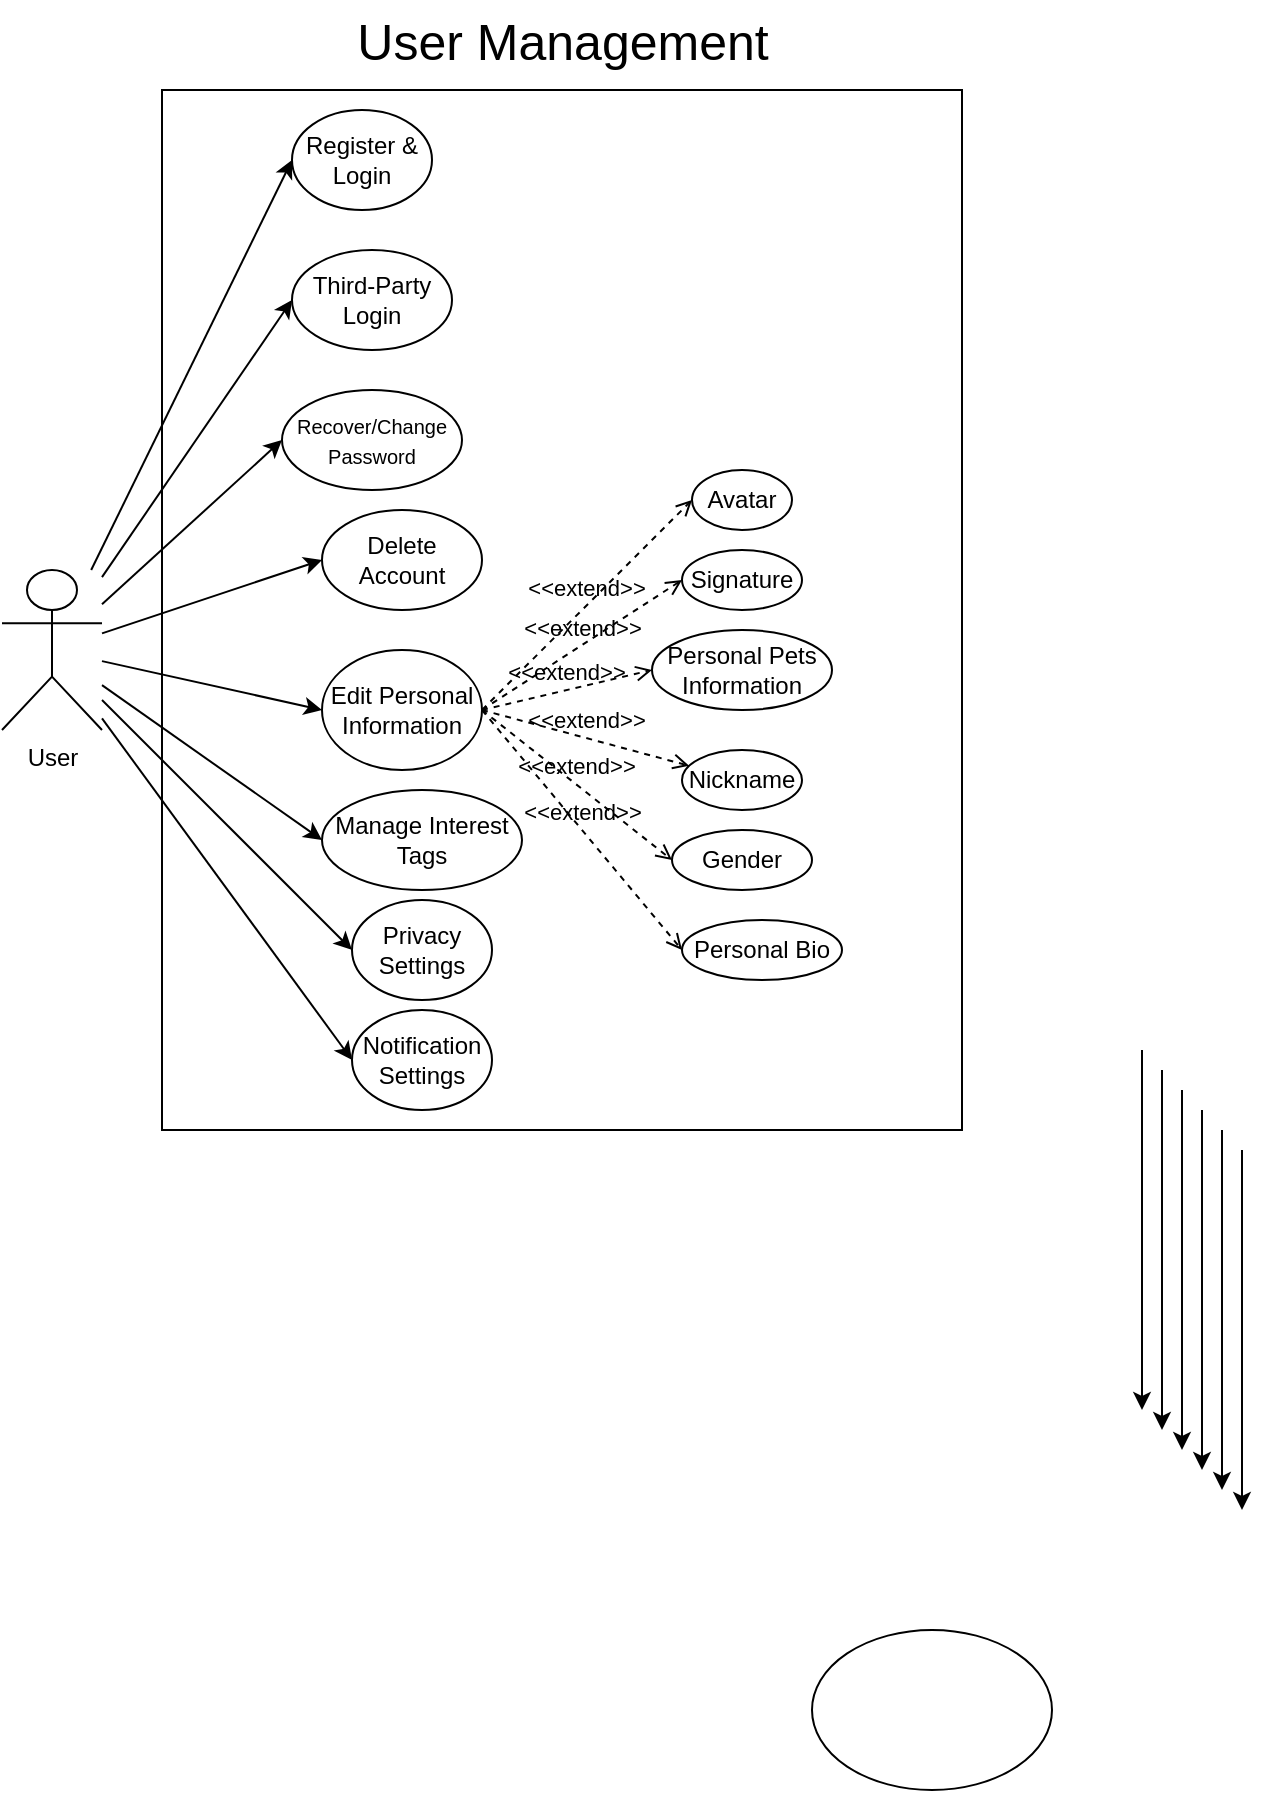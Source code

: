 <mxfile version="26.1.0">
  <diagram name="第 1 页" id="QGkWEAMLXuWT_TtIhOAE">
    <mxGraphModel dx="1072" dy="1757" grid="1" gridSize="10" guides="1" tooltips="1" connect="1" arrows="1" fold="1" page="1" pageScale="1" pageWidth="827" pageHeight="1169" math="0" shadow="0">
      <root>
        <mxCell id="0" />
        <mxCell id="1" parent="0" />
        <mxCell id="P8nuppX6k4Bq10K--ZUa-1" value="User&lt;div&gt;&lt;br&gt;&lt;/div&gt;" style="shape=umlActor;html=1;verticalLabelPosition=bottom;verticalAlign=top;align=center;" parent="1" vertex="1">
          <mxGeometry x="150" y="90" width="50" height="80" as="geometry" />
        </mxCell>
        <mxCell id="fmc3ZjubIxHjYvLYJBST-7" value="" style="ellipse;whiteSpace=wrap;html=1;" vertex="1" parent="1">
          <mxGeometry x="555" y="620" width="120" height="80" as="geometry" />
        </mxCell>
        <mxCell id="fmc3ZjubIxHjYvLYJBST-9" value="Register &amp;amp; Login" style="ellipse;whiteSpace=wrap;html=1;" vertex="1" parent="1">
          <mxGeometry x="295" y="-140" width="70" height="50" as="geometry" />
        </mxCell>
        <mxCell id="fmc3ZjubIxHjYvLYJBST-10" style="edgeStyle=orthogonalEdgeStyle;rounded=0;orthogonalLoop=1;jettySize=auto;html=1;exitX=0.5;exitY=0.5;exitDx=0;exitDy=0;exitPerimeter=0;" edge="1" parent="1">
          <mxGeometry relative="1" as="geometry">
            <mxPoint x="720" y="510" as="targetPoint" />
            <mxPoint x="720" y="330" as="sourcePoint" />
          </mxGeometry>
        </mxCell>
        <mxCell id="fmc3ZjubIxHjYvLYJBST-11" style="edgeStyle=orthogonalEdgeStyle;rounded=0;orthogonalLoop=1;jettySize=auto;html=1;exitX=0.5;exitY=0.5;exitDx=0;exitDy=0;exitPerimeter=0;" edge="1" parent="1">
          <mxGeometry relative="1" as="geometry">
            <mxPoint x="730" y="520" as="targetPoint" />
            <mxPoint x="730" y="340" as="sourcePoint" />
          </mxGeometry>
        </mxCell>
        <mxCell id="fmc3ZjubIxHjYvLYJBST-12" style="edgeStyle=orthogonalEdgeStyle;rounded=0;orthogonalLoop=1;jettySize=auto;html=1;exitX=0.5;exitY=0.5;exitDx=0;exitDy=0;exitPerimeter=0;" edge="1" parent="1">
          <mxGeometry relative="1" as="geometry">
            <mxPoint x="740" y="530" as="targetPoint" />
            <mxPoint x="740" y="350" as="sourcePoint" />
          </mxGeometry>
        </mxCell>
        <mxCell id="fmc3ZjubIxHjYvLYJBST-13" style="edgeStyle=orthogonalEdgeStyle;rounded=0;orthogonalLoop=1;jettySize=auto;html=1;exitX=0.5;exitY=0.5;exitDx=0;exitDy=0;exitPerimeter=0;" edge="1" parent="1">
          <mxGeometry relative="1" as="geometry">
            <mxPoint x="750" y="540" as="targetPoint" />
            <mxPoint x="750" y="360" as="sourcePoint" />
          </mxGeometry>
        </mxCell>
        <mxCell id="fmc3ZjubIxHjYvLYJBST-14" style="edgeStyle=orthogonalEdgeStyle;rounded=0;orthogonalLoop=1;jettySize=auto;html=1;exitX=0.5;exitY=0.5;exitDx=0;exitDy=0;exitPerimeter=0;" edge="1" parent="1">
          <mxGeometry relative="1" as="geometry">
            <mxPoint x="760" y="550" as="targetPoint" />
            <mxPoint x="760" y="370" as="sourcePoint" />
          </mxGeometry>
        </mxCell>
        <mxCell id="fmc3ZjubIxHjYvLYJBST-15" style="edgeStyle=orthogonalEdgeStyle;rounded=0;orthogonalLoop=1;jettySize=auto;html=1;exitX=0.5;exitY=0.5;exitDx=0;exitDy=0;exitPerimeter=0;" edge="1" parent="1">
          <mxGeometry relative="1" as="geometry">
            <mxPoint x="770" y="560" as="targetPoint" />
            <mxPoint x="770" y="380" as="sourcePoint" />
          </mxGeometry>
        </mxCell>
        <mxCell id="fmc3ZjubIxHjYvLYJBST-16" value="Third-Party Login" style="ellipse;whiteSpace=wrap;html=1;" vertex="1" parent="1">
          <mxGeometry x="295" y="-70" width="80" height="50" as="geometry" />
        </mxCell>
        <mxCell id="fmc3ZjubIxHjYvLYJBST-20" value="" style="verticalLabelPosition=bottom;verticalAlign=top;html=1;shape=mxgraph.basic.rect;fillColor2=none;strokeWidth=1;size=20;indent=5;fillColor=none;" vertex="1" parent="1">
          <mxGeometry x="230" y="-150" width="400" height="520" as="geometry" />
        </mxCell>
        <mxCell id="fmc3ZjubIxHjYvLYJBST-23" value="&lt;font style=&quot;font-size: 25px;&quot;&gt;User Management&lt;/font&gt;" style="text;html=1;align=center;verticalAlign=middle;resizable=0;points=[];autosize=1;strokeColor=none;fillColor=none;" vertex="1" parent="1">
          <mxGeometry x="315" y="-195" width="230" height="40" as="geometry" />
        </mxCell>
        <mxCell id="fmc3ZjubIxHjYvLYJBST-24" value="Edit Personal Information" style="ellipse;whiteSpace=wrap;html=1;" vertex="1" parent="1">
          <mxGeometry x="310" y="130" width="80" height="60" as="geometry" />
        </mxCell>
        <mxCell id="fmc3ZjubIxHjYvLYJBST-25" value="&lt;font style=&quot;font-size: 10px;&quot;&gt;Recover/Change Password&lt;/font&gt;" style="ellipse;whiteSpace=wrap;html=1;" vertex="1" parent="1">
          <mxGeometry x="290" width="90" height="50" as="geometry" />
        </mxCell>
        <mxCell id="fmc3ZjubIxHjYvLYJBST-26" value="Delete Account" style="ellipse;whiteSpace=wrap;html=1;" vertex="1" parent="1">
          <mxGeometry x="310" y="60" width="80" height="50" as="geometry" />
        </mxCell>
        <mxCell id="fmc3ZjubIxHjYvLYJBST-28" value="&amp;lt;&amp;lt;extend&amp;gt;&amp;gt;" style="html=1;verticalAlign=bottom;labelBackgroundColor=none;endArrow=open;endFill=0;dashed=1;rounded=0;exitX=1;exitY=0.5;exitDx=0;exitDy=0;" edge="1" parent="1" source="fmc3ZjubIxHjYvLYJBST-24" target="fmc3ZjubIxHjYvLYJBST-29">
          <mxGeometry width="160" relative="1" as="geometry">
            <mxPoint x="370" y="360" as="sourcePoint" />
            <mxPoint x="440" y="350" as="targetPoint" />
          </mxGeometry>
        </mxCell>
        <mxCell id="fmc3ZjubIxHjYvLYJBST-29" value="Nickname" style="ellipse;whiteSpace=wrap;html=1;" vertex="1" parent="1">
          <mxGeometry x="490" y="180" width="60" height="30" as="geometry" />
        </mxCell>
        <mxCell id="fmc3ZjubIxHjYvLYJBST-30" value="Avatar" style="ellipse;whiteSpace=wrap;html=1;" vertex="1" parent="1">
          <mxGeometry x="495" y="40" width="50" height="30" as="geometry" />
        </mxCell>
        <mxCell id="fmc3ZjubIxHjYvLYJBST-32" value="&amp;lt;&amp;lt;extend&amp;gt;&amp;gt;" style="html=1;verticalAlign=bottom;labelBackgroundColor=none;endArrow=open;endFill=0;dashed=1;rounded=0;exitX=1;exitY=0.5;exitDx=0;exitDy=0;entryX=0;entryY=0.5;entryDx=0;entryDy=0;" edge="1" parent="1" source="fmc3ZjubIxHjYvLYJBST-24" target="fmc3ZjubIxHjYvLYJBST-35">
          <mxGeometry width="160" relative="1" as="geometry">
            <mxPoint x="380" y="360" as="sourcePoint" />
            <mxPoint x="450" y="310" as="targetPoint" />
          </mxGeometry>
        </mxCell>
        <mxCell id="fmc3ZjubIxHjYvLYJBST-33" value="&amp;lt;&amp;lt;extend&amp;gt;&amp;gt;" style="html=1;verticalAlign=bottom;labelBackgroundColor=none;endArrow=open;endFill=0;dashed=1;rounded=0;entryX=0;entryY=0.5;entryDx=0;entryDy=0;exitX=1;exitY=0.5;exitDx=0;exitDy=0;" edge="1" parent="1" source="fmc3ZjubIxHjYvLYJBST-24" target="fmc3ZjubIxHjYvLYJBST-36">
          <mxGeometry width="160" relative="1" as="geometry">
            <mxPoint x="370" y="350" as="sourcePoint" />
            <mxPoint x="430" y="380" as="targetPoint" />
          </mxGeometry>
        </mxCell>
        <mxCell id="fmc3ZjubIxHjYvLYJBST-34" value="&amp;lt;&amp;lt;extend&amp;gt;&amp;gt;" style="html=1;verticalAlign=bottom;labelBackgroundColor=none;endArrow=open;endFill=0;dashed=1;rounded=0;exitX=1;exitY=0.5;exitDx=0;exitDy=0;entryX=0;entryY=0.5;entryDx=0;entryDy=0;" edge="1" parent="1" source="fmc3ZjubIxHjYvLYJBST-24" target="fmc3ZjubIxHjYvLYJBST-30">
          <mxGeometry width="160" relative="1" as="geometry">
            <mxPoint x="400" y="379.71" as="sourcePoint" />
            <mxPoint x="450" y="380" as="targetPoint" />
          </mxGeometry>
        </mxCell>
        <mxCell id="fmc3ZjubIxHjYvLYJBST-35" value="Signature" style="ellipse;whiteSpace=wrap;html=1;" vertex="1" parent="1">
          <mxGeometry x="490" y="80" width="60" height="30" as="geometry" />
        </mxCell>
        <mxCell id="fmc3ZjubIxHjYvLYJBST-36" value="Personal Pets Information" style="ellipse;whiteSpace=wrap;html=1;" vertex="1" parent="1">
          <mxGeometry x="475" y="120" width="90" height="40" as="geometry" />
        </mxCell>
        <mxCell id="fmc3ZjubIxHjYvLYJBST-38" value="&amp;lt;&amp;lt;extend&amp;gt;&amp;gt;" style="html=1;verticalAlign=bottom;labelBackgroundColor=none;endArrow=open;endFill=0;dashed=1;rounded=0;entryX=0;entryY=0.5;entryDx=0;entryDy=0;" edge="1" parent="1" target="fmc3ZjubIxHjYvLYJBST-39">
          <mxGeometry width="160" relative="1" as="geometry">
            <mxPoint x="390" y="160" as="sourcePoint" />
            <mxPoint x="430" y="410" as="targetPoint" />
          </mxGeometry>
        </mxCell>
        <mxCell id="fmc3ZjubIxHjYvLYJBST-39" value="Gender" style="ellipse;whiteSpace=wrap;html=1;" vertex="1" parent="1">
          <mxGeometry x="485" y="220" width="70" height="30" as="geometry" />
        </mxCell>
        <mxCell id="fmc3ZjubIxHjYvLYJBST-41" value="" style="endArrow=classic;html=1;rounded=0;entryX=0;entryY=0.5;entryDx=0;entryDy=0;" edge="1" parent="1" source="P8nuppX6k4Bq10K--ZUa-1" target="fmc3ZjubIxHjYvLYJBST-9">
          <mxGeometry width="50" height="50" relative="1" as="geometry">
            <mxPoint x="200" y="270" as="sourcePoint" />
            <mxPoint x="250" y="220" as="targetPoint" />
          </mxGeometry>
        </mxCell>
        <mxCell id="fmc3ZjubIxHjYvLYJBST-42" value="" style="endArrow=classic;html=1;rounded=0;entryX=0;entryY=0.5;entryDx=0;entryDy=0;" edge="1" parent="1" source="P8nuppX6k4Bq10K--ZUa-1" target="fmc3ZjubIxHjYvLYJBST-16">
          <mxGeometry width="50" height="50" relative="1" as="geometry">
            <mxPoint x="210" y="127" as="sourcePoint" />
            <mxPoint x="270" y="110" as="targetPoint" />
          </mxGeometry>
        </mxCell>
        <mxCell id="fmc3ZjubIxHjYvLYJBST-43" value="" style="endArrow=classic;html=1;rounded=0;entryX=0;entryY=0.5;entryDx=0;entryDy=0;" edge="1" parent="1" source="P8nuppX6k4Bq10K--ZUa-1" target="fmc3ZjubIxHjYvLYJBST-25">
          <mxGeometry width="50" height="50" relative="1" as="geometry">
            <mxPoint x="220" y="137" as="sourcePoint" />
            <mxPoint x="280" y="120" as="targetPoint" />
          </mxGeometry>
        </mxCell>
        <mxCell id="fmc3ZjubIxHjYvLYJBST-46" value="" style="endArrow=classic;html=1;rounded=0;entryX=0;entryY=0.5;entryDx=0;entryDy=0;" edge="1" parent="1" source="P8nuppX6k4Bq10K--ZUa-1" target="fmc3ZjubIxHjYvLYJBST-24">
          <mxGeometry width="50" height="50" relative="1" as="geometry">
            <mxPoint x="220" y="195" as="sourcePoint" />
            <mxPoint x="280" y="100" as="targetPoint" />
          </mxGeometry>
        </mxCell>
        <mxCell id="fmc3ZjubIxHjYvLYJBST-47" value="" style="endArrow=classic;html=1;rounded=0;entryX=0;entryY=0.5;entryDx=0;entryDy=0;" edge="1" parent="1" source="P8nuppX6k4Bq10K--ZUa-1" target="fmc3ZjubIxHjYvLYJBST-26">
          <mxGeometry width="50" height="50" relative="1" as="geometry">
            <mxPoint x="220" y="110" as="sourcePoint" />
            <mxPoint x="280" y="15" as="targetPoint" />
          </mxGeometry>
        </mxCell>
        <mxCell id="fmc3ZjubIxHjYvLYJBST-49" value="Manage Interest Tags" style="ellipse;whiteSpace=wrap;html=1;" vertex="1" parent="1">
          <mxGeometry x="310" y="200" width="100" height="50" as="geometry" />
        </mxCell>
        <mxCell id="fmc3ZjubIxHjYvLYJBST-50" value="Privacy Settings" style="ellipse;whiteSpace=wrap;html=1;" vertex="1" parent="1">
          <mxGeometry x="325" y="255" width="70" height="50" as="geometry" />
        </mxCell>
        <mxCell id="fmc3ZjubIxHjYvLYJBST-51" value="" style="endArrow=classic;html=1;rounded=0;entryX=0;entryY=0.5;entryDx=0;entryDy=0;" edge="1" parent="1" source="P8nuppX6k4Bq10K--ZUa-1" target="fmc3ZjubIxHjYvLYJBST-49">
          <mxGeometry width="50" height="50" relative="1" as="geometry">
            <mxPoint x="210" y="140" as="sourcePoint" />
            <mxPoint x="290" y="140" as="targetPoint" />
          </mxGeometry>
        </mxCell>
        <mxCell id="fmc3ZjubIxHjYvLYJBST-52" value="&amp;lt;&amp;lt;extend&amp;gt;&amp;gt;" style="html=1;verticalAlign=bottom;labelBackgroundColor=none;endArrow=open;endFill=0;dashed=1;rounded=0;exitX=1;exitY=0.5;exitDx=0;exitDy=0;entryX=0;entryY=0.5;entryDx=0;entryDy=0;" edge="1" parent="1" source="fmc3ZjubIxHjYvLYJBST-24" target="fmc3ZjubIxHjYvLYJBST-53">
          <mxGeometry width="160" relative="1" as="geometry">
            <mxPoint x="400" y="170" as="sourcePoint" />
            <mxPoint x="490" y="280" as="targetPoint" />
          </mxGeometry>
        </mxCell>
        <mxCell id="fmc3ZjubIxHjYvLYJBST-53" value="Personal Bio" style="ellipse;whiteSpace=wrap;html=1;" vertex="1" parent="1">
          <mxGeometry x="490" y="265" width="80" height="30" as="geometry" />
        </mxCell>
        <mxCell id="fmc3ZjubIxHjYvLYJBST-54" value="Notification Settings" style="ellipse;whiteSpace=wrap;html=1;" vertex="1" parent="1">
          <mxGeometry x="325" y="310" width="70" height="50" as="geometry" />
        </mxCell>
        <mxCell id="fmc3ZjubIxHjYvLYJBST-55" value="" style="endArrow=classic;html=1;rounded=0;entryX=0;entryY=0.5;entryDx=0;entryDy=0;" edge="1" parent="1" source="P8nuppX6k4Bq10K--ZUa-1" target="fmc3ZjubIxHjYvLYJBST-50">
          <mxGeometry width="50" height="50" relative="1" as="geometry">
            <mxPoint x="210" y="155" as="sourcePoint" />
            <mxPoint x="290" y="205" as="targetPoint" />
          </mxGeometry>
        </mxCell>
        <mxCell id="fmc3ZjubIxHjYvLYJBST-56" value="" style="endArrow=classic;html=1;rounded=0;entryX=0;entryY=0.5;entryDx=0;entryDy=0;" edge="1" parent="1" source="P8nuppX6k4Bq10K--ZUa-1" target="fmc3ZjubIxHjYvLYJBST-54">
          <mxGeometry width="50" height="50" relative="1" as="geometry">
            <mxPoint x="210" y="165" as="sourcePoint" />
            <mxPoint x="305" y="260" as="targetPoint" />
          </mxGeometry>
        </mxCell>
      </root>
    </mxGraphModel>
  </diagram>
</mxfile>
